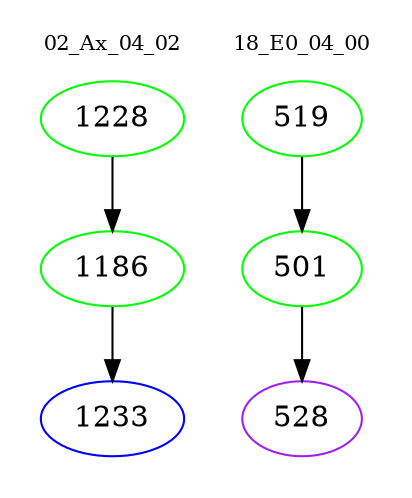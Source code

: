 digraph{
subgraph cluster_0 {
color = white
label = "02_Ax_04_02";
fontsize=10;
T0_1228 [label="1228", color="green"]
T0_1228 -> T0_1186 [color="black"]
T0_1186 [label="1186", color="green"]
T0_1186 -> T0_1233 [color="black"]
T0_1233 [label="1233", color="blue"]
}
subgraph cluster_1 {
color = white
label = "18_E0_04_00";
fontsize=10;
T1_519 [label="519", color="green"]
T1_519 -> T1_501 [color="black"]
T1_501 [label="501", color="green"]
T1_501 -> T1_528 [color="black"]
T1_528 [label="528", color="purple"]
}
}
